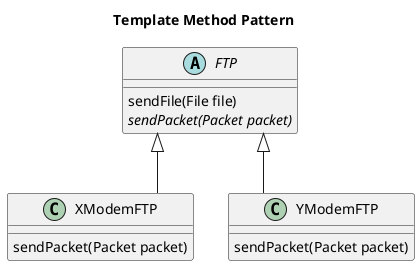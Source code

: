 @startuml

skinparam linetype ortho

title Template Method Pattern

abstract class FTP {
    sendFile(File file)
    {abstract} sendPacket(Packet packet)
}

class XModemFTP extends FTP {
    sendPacket(Packet packet)
}

class YModemFTP extends FTP {
    sendPacket(Packet packet)
}

@enduml

